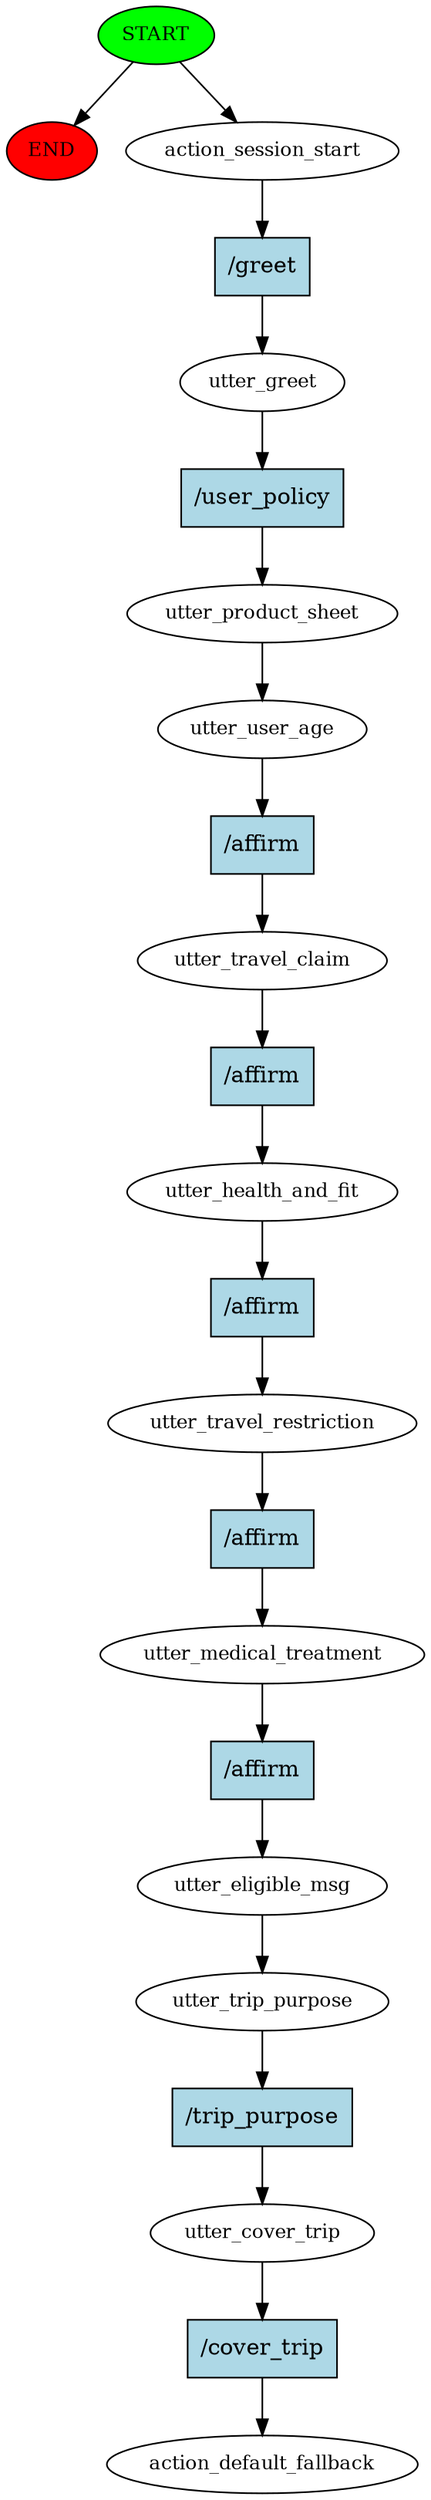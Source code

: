 digraph  {
0 [class="start active", fillcolor=green, fontsize=12, label=START, style=filled];
"-1" [class=end, fillcolor=red, fontsize=12, label=END, style=filled];
1 [class=active, fontsize=12, label=action_session_start];
2 [class=active, fontsize=12, label=utter_greet];
3 [class=active, fontsize=12, label=utter_product_sheet];
4 [class=active, fontsize=12, label=utter_user_age];
5 [class=active, fontsize=12, label=utter_travel_claim];
6 [class=active, fontsize=12, label=utter_health_and_fit];
7 [class=active, fontsize=12, label=utter_travel_restriction];
8 [class=active, fontsize=12, label=utter_medical_treatment];
9 [class=active, fontsize=12, label=utter_eligible_msg];
10 [class=active, fontsize=12, label=utter_trip_purpose];
11 [class=active, fontsize=12, label=utter_cover_trip];
12 [class="dashed active", fontsize=12, label=action_default_fallback];
13 [class="intent active", fillcolor=lightblue, label="/greet", shape=rect, style=filled];
14 [class="intent active", fillcolor=lightblue, label="/user_policy", shape=rect, style=filled];
15 [class="intent active", fillcolor=lightblue, label="/affirm", shape=rect, style=filled];
16 [class="intent active", fillcolor=lightblue, label="/affirm", shape=rect, style=filled];
17 [class="intent active", fillcolor=lightblue, label="/affirm", shape=rect, style=filled];
18 [class="intent active", fillcolor=lightblue, label="/affirm", shape=rect, style=filled];
19 [class="intent active", fillcolor=lightblue, label="/affirm", shape=rect, style=filled];
20 [class="intent active", fillcolor=lightblue, label="/trip_purpose", shape=rect, style=filled];
21 [class="intent active", fillcolor=lightblue, label="/cover_trip", shape=rect, style=filled];
0 -> "-1"  [class="", key=NONE, label=""];
0 -> 1  [class=active, key=NONE, label=""];
1 -> 13  [class=active, key=0];
2 -> 14  [class=active, key=0];
3 -> 4  [class=active, key=NONE, label=""];
4 -> 15  [class=active, key=0];
5 -> 16  [class=active, key=0];
6 -> 17  [class=active, key=0];
7 -> 18  [class=active, key=0];
8 -> 19  [class=active, key=0];
9 -> 10  [class=active, key=NONE, label=""];
10 -> 20  [class=active, key=0];
11 -> 21  [class=active, key=0];
13 -> 2  [class=active, key=0];
14 -> 3  [class=active, key=0];
15 -> 5  [class=active, key=0];
16 -> 6  [class=active, key=0];
17 -> 7  [class=active, key=0];
18 -> 8  [class=active, key=0];
19 -> 9  [class=active, key=0];
20 -> 11  [class=active, key=0];
21 -> 12  [class=active, key=0];
}
